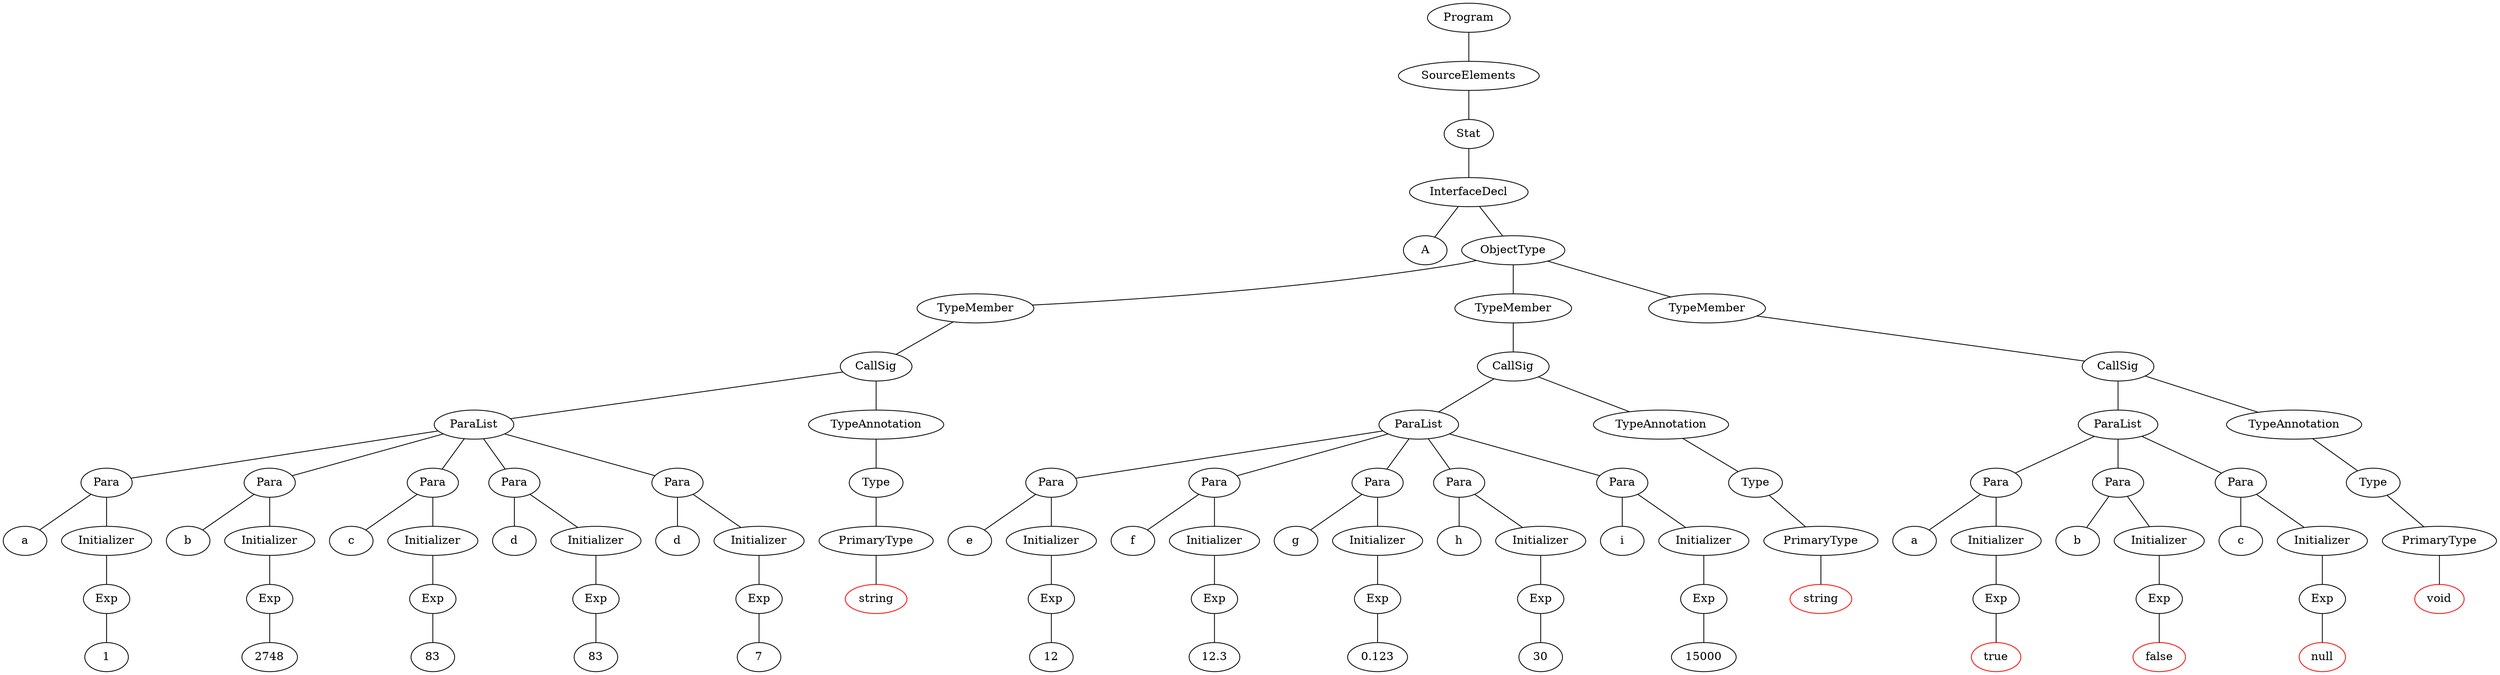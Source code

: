 graph vis {
	node382[label="Program"]
	node382 -- node381
	node381[label="SourceElements"]
	node381 -- node380
	node380[label="Stat"]
	node380 -- node379
	node379[label="InterfaceDecl"]
	node379 -- node291
	node291[label="A"]
	node379 -- node378
	node378[label="ObjectType"]
	node378 -- node323
	node323[label="TypeMember"]
	node323 -- node322
	node322[label="CallSig"]
	node322 -- node317
	node317[label="ParaList"]
	node317 -- node296
	node296[label="Para"]
	node296 -- node292
	node292[label="a"]
	node296 -- node295
	node295[label="Initializer"]
	node295 -- node294
	node294[label="Exp"]
	node294 -- node293
	node293[label="1"]
	node317 -- node301
	node301[label="Para"]
	node301 -- node297
	node297[label="b"]
	node301 -- node300
	node300[label="Initializer"]
	node300 -- node299
	node299[label="Exp"]
	node299 -- node298
	node298[label="2748"]
	node317 -- node306
	node306[label="Para"]
	node306 -- node302
	node302[label="c"]
	node306 -- node305
	node305[label="Initializer"]
	node305 -- node304
	node304[label="Exp"]
	node304 -- node303
	node303[label="83"]
	node317 -- node311
	node311[label="Para"]
	node311 -- node307
	node307[label="d"]
	node311 -- node310
	node310[label="Initializer"]
	node310 -- node309
	node309[label="Exp"]
	node309 -- node308
	node308[label="83"]
	node317 -- node316
	node316[label="Para"]
	node316 -- node312
	node312[label="d"]
	node316 -- node315
	node315[label="Initializer"]
	node315 -- node314
	node314[label="Exp"]
	node314 -- node313
	node313[label="7"]
	node322 -- node321
	node321[label="TypeAnnotation"]
	node321 -- node320
	node320[label="Type"]
	node320 -- node319
	node319[label="PrimaryType"]
	node319 -- node318
	node318[label="string", color=red]
	node378 -- node355
	node355[label="TypeMember"]
	node355 -- node354
	node354[label="CallSig"]
	node354 -- node349
	node349[label="ParaList"]
	node349 -- node328
	node328[label="Para"]
	node328 -- node324
	node324[label="e"]
	node328 -- node327
	node327[label="Initializer"]
	node327 -- node326
	node326[label="Exp"]
	node326 -- node325
	node325[label="12"]
	node349 -- node333
	node333[label="Para"]
	node333 -- node329
	node329[label="f"]
	node333 -- node332
	node332[label="Initializer"]
	node332 -- node331
	node331[label="Exp"]
	node331 -- node330
	node330[label="12.3"]
	node349 -- node338
	node338[label="Para"]
	node338 -- node334
	node334[label="g"]
	node338 -- node337
	node337[label="Initializer"]
	node337 -- node336
	node336[label="Exp"]
	node336 -- node335
	node335[label="0.123"]
	node349 -- node343
	node343[label="Para"]
	node343 -- node339
	node339[label="h"]
	node343 -- node342
	node342[label="Initializer"]
	node342 -- node341
	node341[label="Exp"]
	node341 -- node340
	node340[label="30"]
	node349 -- node348
	node348[label="Para"]
	node348 -- node344
	node344[label="i"]
	node348 -- node347
	node347[label="Initializer"]
	node347 -- node346
	node346[label="Exp"]
	node346 -- node345
	node345[label="15000"]
	node354 -- node353
	node353[label="TypeAnnotation"]
	node353 -- node352
	node352[label="Type"]
	node352 -- node351
	node351[label="PrimaryType"]
	node351 -- node350
	node350[label="string", color=red]
	node378 -- node377
	node377[label="TypeMember"]
	node377 -- node376
	node376[label="CallSig"]
	node376 -- node371
	node371[label="ParaList"]
	node371 -- node360
	node360[label="Para"]
	node360 -- node356
	node356[label="a"]
	node360 -- node359
	node359[label="Initializer"]
	node359 -- node358
	node358[label="Exp"]
	node358 -- node357
	node357[label="true", color=red]
	node371 -- node365
	node365[label="Para"]
	node365 -- node361
	node361[label="b"]
	node365 -- node364
	node364[label="Initializer"]
	node364 -- node363
	node363[label="Exp"]
	node363 -- node362
	node362[label="false", color=red]
	node371 -- node370
	node370[label="Para"]
	node370 -- node366
	node366[label="c"]
	node370 -- node369
	node369[label="Initializer"]
	node369 -- node368
	node368[label="Exp"]
	node368 -- node367
	node367[label="null", color=red]
	node376 -- node375
	node375[label="TypeAnnotation"]
	node375 -- node374
	node374[label="Type"]
	node374 -- node373
	node373[label="PrimaryType"]
	node373 -- node372
	node372[label="void", color=red]
}
